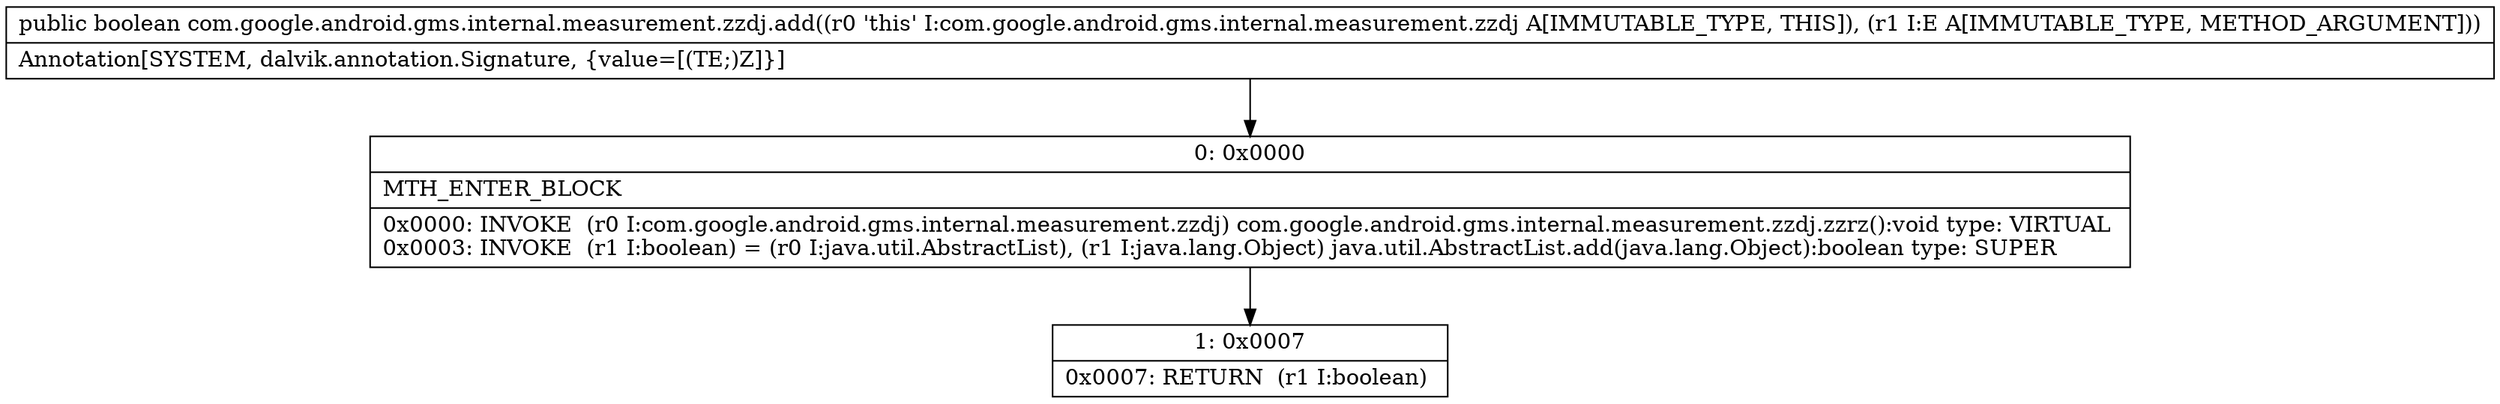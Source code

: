 digraph "CFG forcom.google.android.gms.internal.measurement.zzdj.add(Ljava\/lang\/Object;)Z" {
Node_0 [shape=record,label="{0\:\ 0x0000|MTH_ENTER_BLOCK\l|0x0000: INVOKE  (r0 I:com.google.android.gms.internal.measurement.zzdj) com.google.android.gms.internal.measurement.zzdj.zzrz():void type: VIRTUAL \l0x0003: INVOKE  (r1 I:boolean) = (r0 I:java.util.AbstractList), (r1 I:java.lang.Object) java.util.AbstractList.add(java.lang.Object):boolean type: SUPER \l}"];
Node_1 [shape=record,label="{1\:\ 0x0007|0x0007: RETURN  (r1 I:boolean) \l}"];
MethodNode[shape=record,label="{public boolean com.google.android.gms.internal.measurement.zzdj.add((r0 'this' I:com.google.android.gms.internal.measurement.zzdj A[IMMUTABLE_TYPE, THIS]), (r1 I:E A[IMMUTABLE_TYPE, METHOD_ARGUMENT]))  | Annotation[SYSTEM, dalvik.annotation.Signature, \{value=[(TE;)Z]\}]\l}"];
MethodNode -> Node_0;
Node_0 -> Node_1;
}

